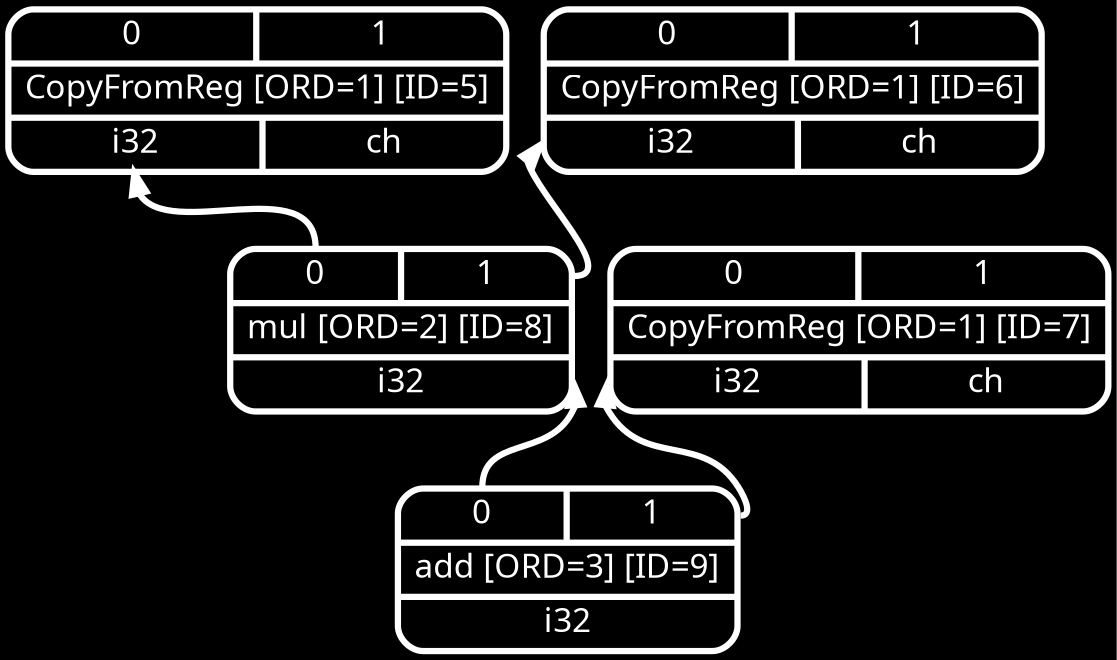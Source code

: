 digraph "isel input for foo:entry" {
	rankdir="BT";
	bgcolor="black";
	
	Node0x4c28638 [shape=record,shape=Mrecord,label="{{<s0>0|<s1>1}|CopyFromReg [ORD=1] [ID=5]|{<d0>i32|<d1>ch}}",penwidth=3,color="white",fontname="Calibri",fontsize=16,fontcolor="white"];
	Node0x4c28848 [shape=record,shape=Mrecord,label="{{<s0>0|<s1>1}|CopyFromReg [ORD=1] [ID=6]|{<d0>i32|<d1>ch}}",penwidth=3,color="white",fontname="Calibri",fontsize=16,fontcolor="white"];
	Node0x4c28a58 [shape=record,shape=Mrecord,label="{{<s0>0|<s1>1}|CopyFromReg [ORD=1] [ID=7]|{<d0>i32|<d1>ch}}",penwidth=3,color="white",fontname="Calibri",fontsize=16,fontcolor="white"];
	Node0x4c28b60 [shape=record,shape=Mrecord,label="{{<s0>0|<s1>1}|mul [ORD=2] [ID=8]|{<d0>i32}}",penwidth=3,color="white",fontname="Calibri",fontsize=16,fontcolor="white"];
	Node0x4c28b60:s0 -> Node0x4c28638:d0[penwidth=3,color="white",fontname="Calibri",fontsize=16,fontcolor="white"];
	Node0x4c28b60:s1 -> Node0x4c28848:d0[penwidth=3,color="white",fontname="Calibri",fontsize=16,fontcolor="white"];
	Node0x4c28c68 [shape=record,shape=Mrecord,label="{{<s0>0|<s1>1}|add [ORD=3] [ID=9]|{<d0>i32}}",penwidth=3,color="white",fontname="Calibri",fontsize=16,fontcolor="white"];
	Node0x4c28c68:s0 -> Node0x4c28b60:d0[penwidth=3,color="white",fontname="Calibri",fontsize=16,fontcolor="white"];
	Node0x4c28c68:s1 -> Node0x4c28a58:d0[penwidth=3,color="white",fontname="Calibri",fontsize=16,fontcolor="white"];
}
